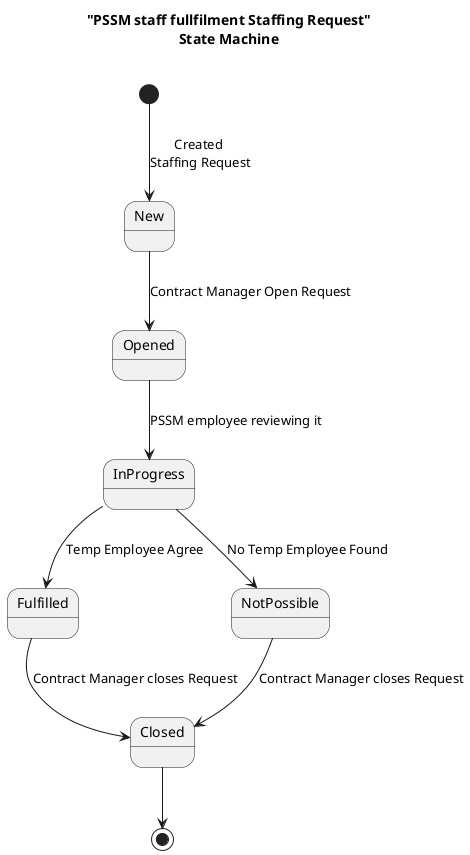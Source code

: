 @startuml
skinparam monochrome true
title "PSSM staff fullfilment Staffing Request"\nState Machine\n

[*] --> New : Created \nStaffing Request
New --> Opened : Contract Manager Open Request
Opened --> InProgress: PSSM employee reviewing it
InProgress --> Fulfilled: Temp Employee Agree
InProgress --> NotPossible: No Temp Employee Found
Fulfilled --> Closed : Contract Manager closes Request
NotPossible --> Closed : Contract Manager closes Request
Closed --> [*]

@enduml
